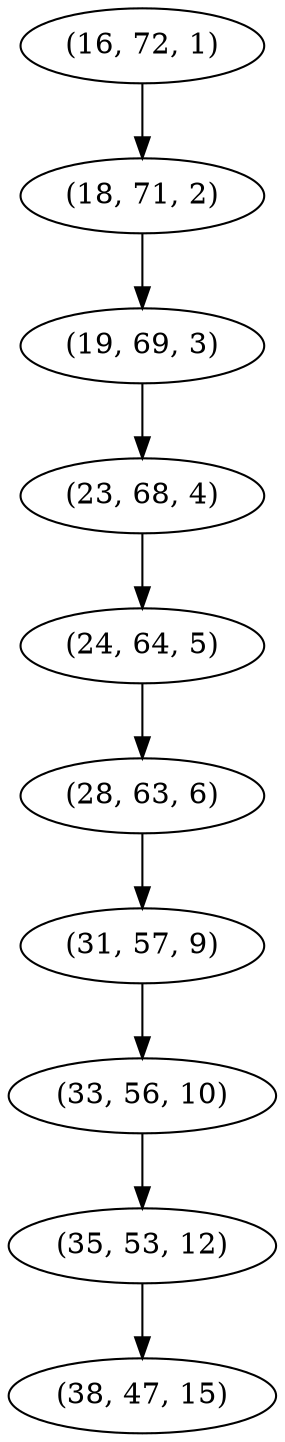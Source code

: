 digraph tree {
    "(16, 72, 1)";
    "(18, 71, 2)";
    "(19, 69, 3)";
    "(23, 68, 4)";
    "(24, 64, 5)";
    "(28, 63, 6)";
    "(31, 57, 9)";
    "(33, 56, 10)";
    "(35, 53, 12)";
    "(38, 47, 15)";
    "(16, 72, 1)" -> "(18, 71, 2)";
    "(18, 71, 2)" -> "(19, 69, 3)";
    "(19, 69, 3)" -> "(23, 68, 4)";
    "(23, 68, 4)" -> "(24, 64, 5)";
    "(24, 64, 5)" -> "(28, 63, 6)";
    "(28, 63, 6)" -> "(31, 57, 9)";
    "(31, 57, 9)" -> "(33, 56, 10)";
    "(33, 56, 10)" -> "(35, 53, 12)";
    "(35, 53, 12)" -> "(38, 47, 15)";
}
